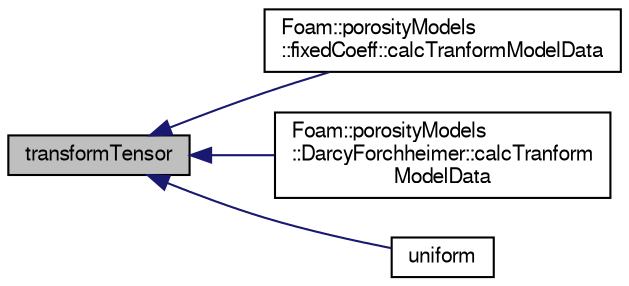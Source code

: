 digraph "transformTensor"
{
  bgcolor="transparent";
  edge [fontname="FreeSans",fontsize="10",labelfontname="FreeSans",labelfontsize="10"];
  node [fontname="FreeSans",fontsize="10",shape=record];
  rankdir="LR";
  Node690 [label="transformTensor",height=0.2,width=0.4,color="black", fillcolor="grey75", style="filled", fontcolor="black"];
  Node690 -> Node691 [dir="back",color="midnightblue",fontsize="10",style="solid",fontname="FreeSans"];
  Node691 [label="Foam::porosityModels\l::fixedCoeff::calcTranformModelData",height=0.2,width=0.4,color="black",URL="$a21910.html#a0b8efb30a413a817fb6ba27820472a3e",tooltip="Transform the model data wrt mesh changes. "];
  Node690 -> Node692 [dir="back",color="midnightblue",fontsize="10",style="solid",fontname="FreeSans"];
  Node692 [label="Foam::porosityModels\l::DarcyForchheimer::calcTranform\lModelData",height=0.2,width=0.4,color="black",URL="$a21906.html#a0b8efb30a413a817fb6ba27820472a3e",tooltip="Transform the model data wrt mesh changes. "];
  Node690 -> Node693 [dir="back",color="midnightblue",fontsize="10",style="solid",fontname="FreeSans"];
  Node693 [label="uniform",height=0.2,width=0.4,color="black",URL="$a24994.html#a07776dba5bdac153fd054c4e6b1d5a3b",tooltip="Return true if the rotation tensor is uniform. "];
}
